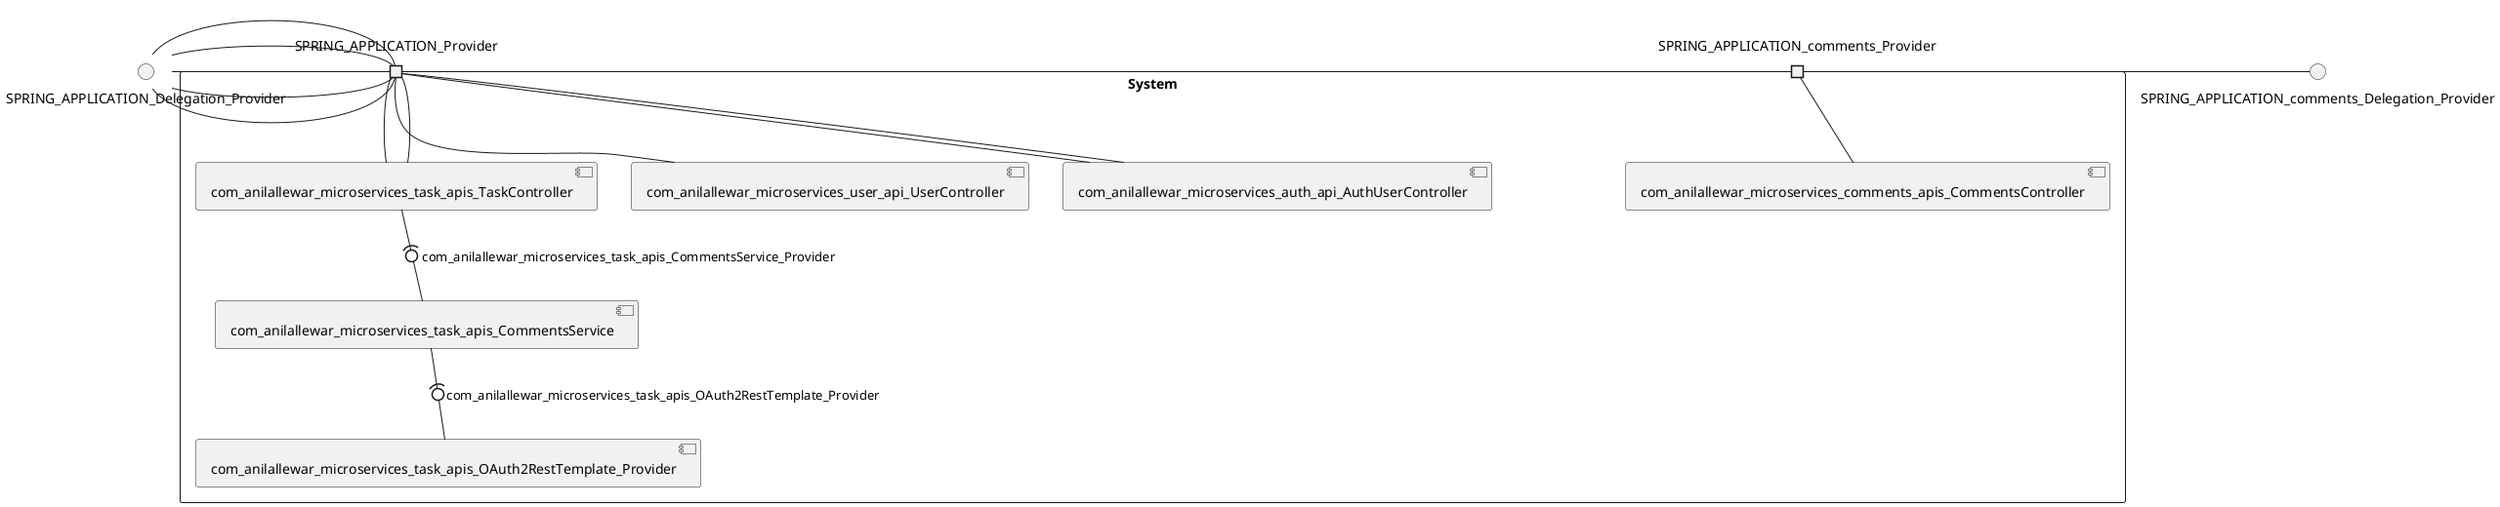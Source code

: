 @startuml
skinparam fixCircleLabelOverlapping true
skinparam componentStyle uml2
() SPRING_APPLICATION_Delegation_Provider
() SPRING_APPLICATION_comments_Delegation_Provider
rectangle System {
[com_anilallewar_microservices_auth_api_AuthUserController] [[anilallewar-microservices-basics-spring-boot.repository#_s6GI-sFwEe6q_64JQbqU-Q]]
[com_anilallewar_microservices_comments_apis_CommentsController] [[anilallewar-microservices-basics-spring-boot.repository#_s6GI-sFwEe6q_64JQbqU-Q]]
[com_anilallewar_microservices_task_apis_CommentsService] [[anilallewar-microservices-basics-spring-boot.repository#_s6GI-sFwEe6q_64JQbqU-Q]]
[com_anilallewar_microservices_task_apis_OAuth2RestTemplate_Provider] [[anilallewar-microservices-basics-spring-boot.repository#_s6GI-sFwEe6q_64JQbqU-Q]]
[com_anilallewar_microservices_task_apis_TaskController] [[anilallewar-microservices-basics-spring-boot.repository#_s6GI-sFwEe6q_64JQbqU-Q]]
[com_anilallewar_microservices_user_api_UserController] [[anilallewar-microservices-basics-spring-boot.repository#_s6GI-sFwEe6q_64JQbqU-Q]]
port SPRING_APPLICATION_Provider
SPRING_APPLICATION_Delegation_Provider - SPRING_APPLICATION_Provider
SPRING_APPLICATION_Provider - [com_anilallewar_microservices_task_apis_TaskController]
port SPRING_APPLICATION_Provider
SPRING_APPLICATION_Delegation_Provider - SPRING_APPLICATION_Provider
SPRING_APPLICATION_Provider - [com_anilallewar_microservices_user_api_UserController]
port SPRING_APPLICATION_Provider
SPRING_APPLICATION_Delegation_Provider - SPRING_APPLICATION_Provider
SPRING_APPLICATION_Provider - [com_anilallewar_microservices_auth_api_AuthUserController]
port SPRING_APPLICATION_Provider
SPRING_APPLICATION_Delegation_Provider - SPRING_APPLICATION_Provider
SPRING_APPLICATION_Provider - [com_anilallewar_microservices_task_apis_TaskController]
port SPRING_APPLICATION_Provider
SPRING_APPLICATION_Delegation_Provider - SPRING_APPLICATION_Provider
SPRING_APPLICATION_Provider - [com_anilallewar_microservices_auth_api_AuthUserController]
port SPRING_APPLICATION_comments_Provider
SPRING_APPLICATION_comments_Delegation_Provider - SPRING_APPLICATION_comments_Provider
SPRING_APPLICATION_comments_Provider - [com_anilallewar_microservices_comments_apis_CommentsController]
[com_anilallewar_microservices_task_apis_TaskController] -(0- [com_anilallewar_microservices_task_apis_CommentsService] : com_anilallewar_microservices_task_apis_CommentsService_Provider
[com_anilallewar_microservices_task_apis_CommentsService] -(0- [com_anilallewar_microservices_task_apis_OAuth2RestTemplate_Provider] : com_anilallewar_microservices_task_apis_OAuth2RestTemplate_Provider
}

@enduml
